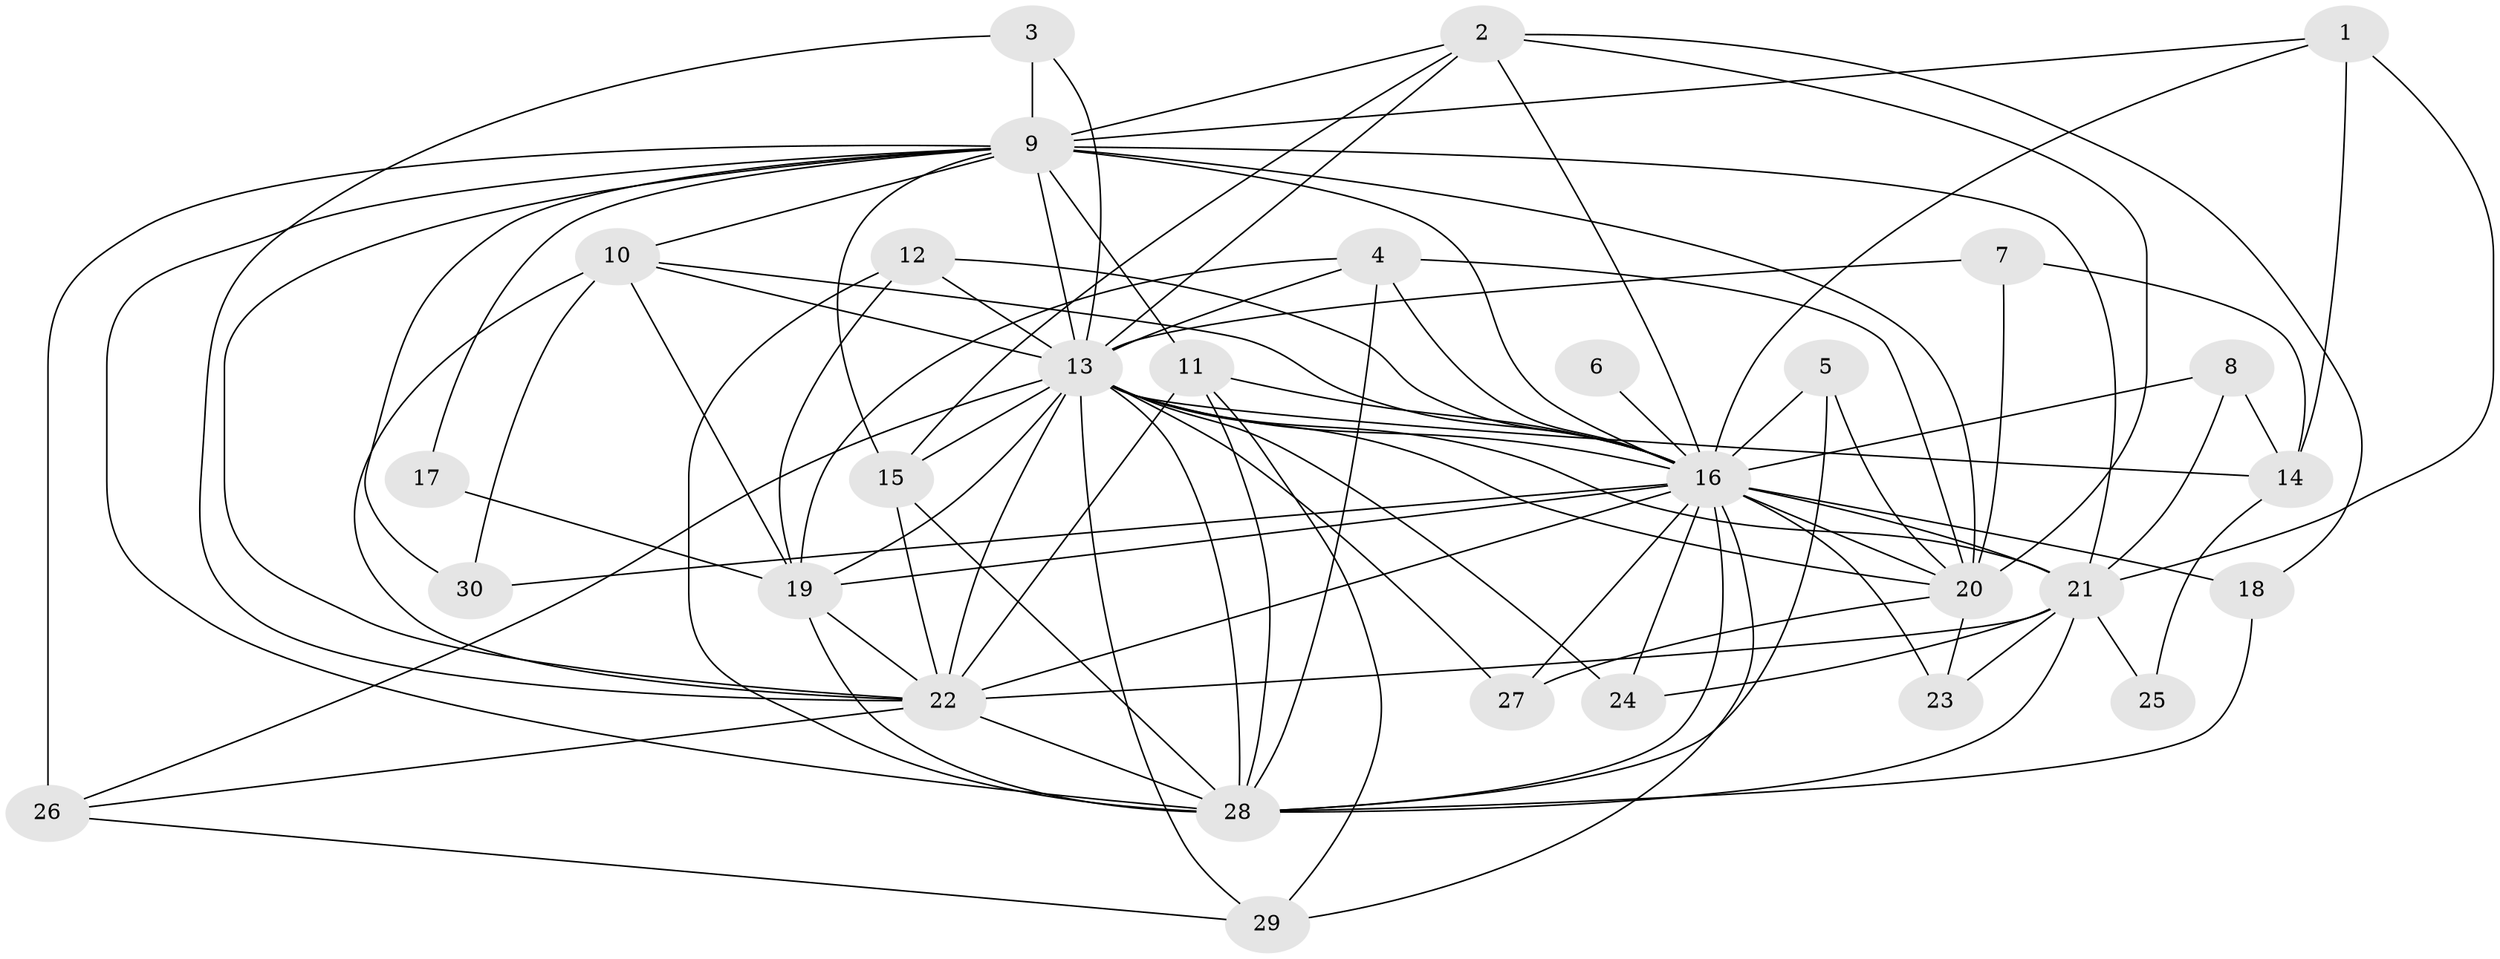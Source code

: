 // original degree distribution, {19: 0.009708737864077669, 30: 0.009708737864077669, 32: 0.009708737864077669, 16: 0.019417475728155338, 15: 0.019417475728155338, 17: 0.009708737864077669, 24: 0.009708737864077669, 21: 0.009708737864077669, 4: 0.07766990291262135, 6: 0.02912621359223301, 2: 0.5145631067961165, 3: 0.24271844660194175, 5: 0.019417475728155338, 7: 0.009708737864077669, 9: 0.009708737864077669}
// Generated by graph-tools (version 1.1) at 2025/36/03/04/25 23:36:20]
// undirected, 30 vertices, 93 edges
graph export_dot {
  node [color=gray90,style=filled];
  1;
  2;
  3;
  4;
  5;
  6;
  7;
  8;
  9;
  10;
  11;
  12;
  13;
  14;
  15;
  16;
  17;
  18;
  19;
  20;
  21;
  22;
  23;
  24;
  25;
  26;
  27;
  28;
  29;
  30;
  1 -- 9 [weight=1.0];
  1 -- 14 [weight=1.0];
  1 -- 16 [weight=1.0];
  1 -- 21 [weight=1.0];
  2 -- 9 [weight=1.0];
  2 -- 13 [weight=2.0];
  2 -- 15 [weight=1.0];
  2 -- 16 [weight=1.0];
  2 -- 18 [weight=1.0];
  2 -- 20 [weight=2.0];
  3 -- 9 [weight=1.0];
  3 -- 13 [weight=1.0];
  3 -- 22 [weight=1.0];
  4 -- 13 [weight=1.0];
  4 -- 16 [weight=1.0];
  4 -- 19 [weight=1.0];
  4 -- 20 [weight=1.0];
  4 -- 28 [weight=1.0];
  5 -- 16 [weight=1.0];
  5 -- 20 [weight=1.0];
  5 -- 28 [weight=1.0];
  6 -- 16 [weight=1.0];
  7 -- 13 [weight=2.0];
  7 -- 14 [weight=1.0];
  7 -- 20 [weight=1.0];
  8 -- 14 [weight=1.0];
  8 -- 16 [weight=1.0];
  8 -- 21 [weight=1.0];
  9 -- 10 [weight=1.0];
  9 -- 11 [weight=1.0];
  9 -- 13 [weight=8.0];
  9 -- 15 [weight=1.0];
  9 -- 16 [weight=9.0];
  9 -- 17 [weight=1.0];
  9 -- 20 [weight=1.0];
  9 -- 21 [weight=3.0];
  9 -- 22 [weight=3.0];
  9 -- 26 [weight=4.0];
  9 -- 28 [weight=4.0];
  9 -- 30 [weight=2.0];
  10 -- 13 [weight=1.0];
  10 -- 16 [weight=1.0];
  10 -- 19 [weight=1.0];
  10 -- 22 [weight=1.0];
  10 -- 30 [weight=1.0];
  11 -- 16 [weight=2.0];
  11 -- 22 [weight=1.0];
  11 -- 28 [weight=1.0];
  11 -- 29 [weight=1.0];
  12 -- 13 [weight=1.0];
  12 -- 16 [weight=1.0];
  12 -- 19 [weight=1.0];
  12 -- 28 [weight=1.0];
  13 -- 14 [weight=2.0];
  13 -- 15 [weight=1.0];
  13 -- 16 [weight=6.0];
  13 -- 19 [weight=1.0];
  13 -- 20 [weight=1.0];
  13 -- 21 [weight=6.0];
  13 -- 22 [weight=3.0];
  13 -- 24 [weight=1.0];
  13 -- 26 [weight=1.0];
  13 -- 27 [weight=1.0];
  13 -- 28 [weight=3.0];
  13 -- 29 [weight=1.0];
  14 -- 25 [weight=1.0];
  15 -- 22 [weight=1.0];
  15 -- 28 [weight=1.0];
  16 -- 18 [weight=1.0];
  16 -- 19 [weight=2.0];
  16 -- 20 [weight=1.0];
  16 -- 21 [weight=3.0];
  16 -- 22 [weight=3.0];
  16 -- 23 [weight=2.0];
  16 -- 24 [weight=2.0];
  16 -- 27 [weight=1.0];
  16 -- 28 [weight=4.0];
  16 -- 29 [weight=1.0];
  16 -- 30 [weight=1.0];
  17 -- 19 [weight=1.0];
  18 -- 28 [weight=2.0];
  19 -- 22 [weight=1.0];
  19 -- 28 [weight=1.0];
  20 -- 23 [weight=1.0];
  20 -- 27 [weight=1.0];
  21 -- 22 [weight=1.0];
  21 -- 23 [weight=1.0];
  21 -- 24 [weight=1.0];
  21 -- 25 [weight=1.0];
  21 -- 28 [weight=1.0];
  22 -- 26 [weight=1.0];
  22 -- 28 [weight=1.0];
  26 -- 29 [weight=1.0];
}
